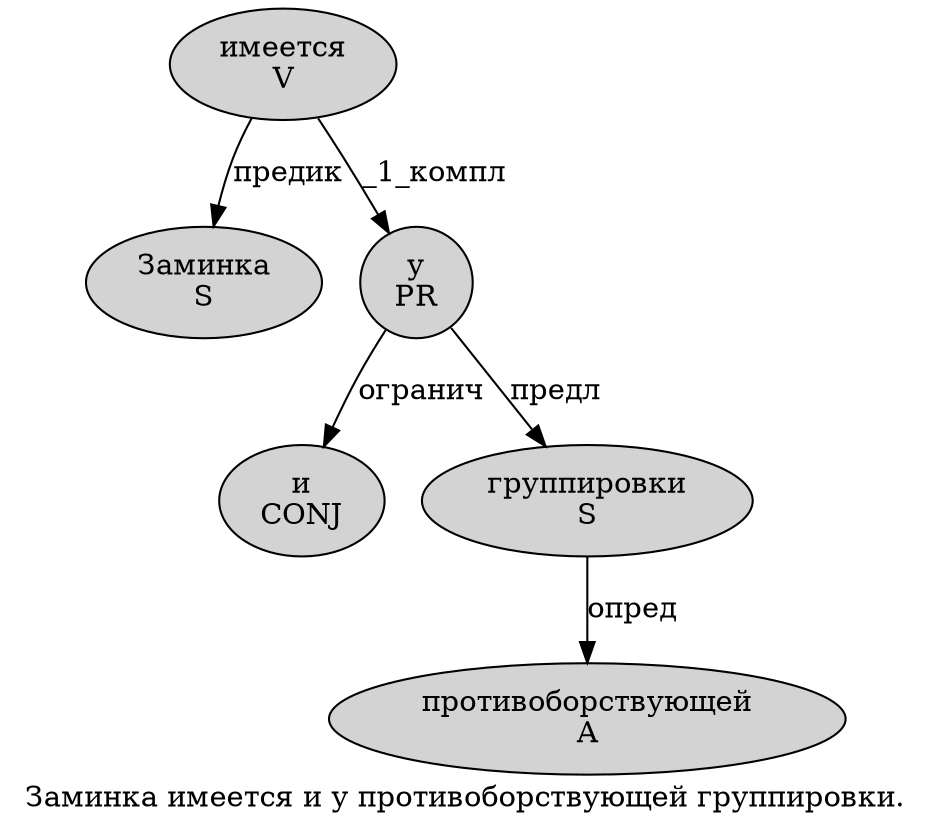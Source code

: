 digraph SENTENCE_2756 {
	graph [label="Заминка имеется и у противоборствующей группировки."]
	node [style=filled]
		0 [label="Заминка
S" color="" fillcolor=lightgray penwidth=1 shape=ellipse]
		1 [label="имеется
V" color="" fillcolor=lightgray penwidth=1 shape=ellipse]
		2 [label="и
CONJ" color="" fillcolor=lightgray penwidth=1 shape=ellipse]
		3 [label="у
PR" color="" fillcolor=lightgray penwidth=1 shape=ellipse]
		4 [label="противоборствующей
A" color="" fillcolor=lightgray penwidth=1 shape=ellipse]
		5 [label="группировки
S" color="" fillcolor=lightgray penwidth=1 shape=ellipse]
			3 -> 2 [label="огранич"]
			3 -> 5 [label="предл"]
			5 -> 4 [label="опред"]
			1 -> 0 [label="предик"]
			1 -> 3 [label="_1_компл"]
}